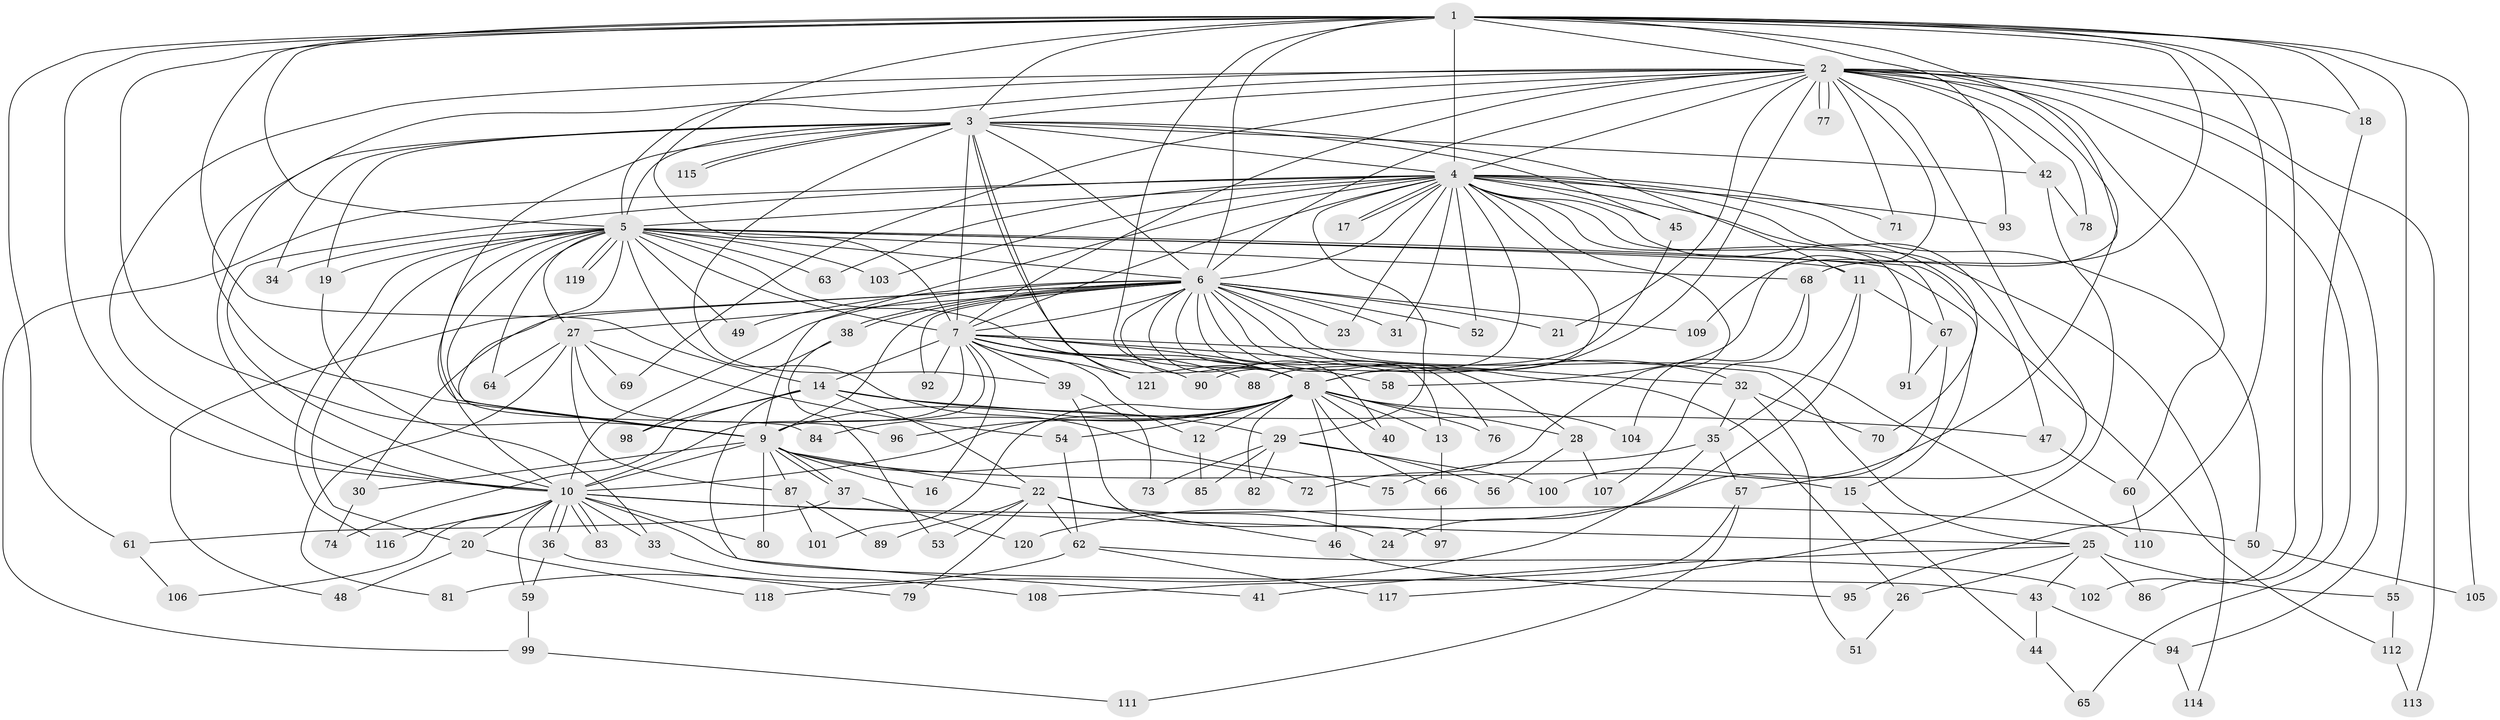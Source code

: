// Generated by graph-tools (version 1.1) at 2025/25/03/09/25 03:25:50]
// undirected, 121 vertices, 267 edges
graph export_dot {
graph [start="1"]
  node [color=gray90,style=filled];
  1;
  2;
  3;
  4;
  5;
  6;
  7;
  8;
  9;
  10;
  11;
  12;
  13;
  14;
  15;
  16;
  17;
  18;
  19;
  20;
  21;
  22;
  23;
  24;
  25;
  26;
  27;
  28;
  29;
  30;
  31;
  32;
  33;
  34;
  35;
  36;
  37;
  38;
  39;
  40;
  41;
  42;
  43;
  44;
  45;
  46;
  47;
  48;
  49;
  50;
  51;
  52;
  53;
  54;
  55;
  56;
  57;
  58;
  59;
  60;
  61;
  62;
  63;
  64;
  65;
  66;
  67;
  68;
  69;
  70;
  71;
  72;
  73;
  74;
  75;
  76;
  77;
  78;
  79;
  80;
  81;
  82;
  83;
  84;
  85;
  86;
  87;
  88;
  89;
  90;
  91;
  92;
  93;
  94;
  95;
  96;
  97;
  98;
  99;
  100;
  101;
  102;
  103;
  104;
  105;
  106;
  107;
  108;
  109;
  110;
  111;
  112;
  113;
  114;
  115;
  116;
  117;
  118;
  119;
  120;
  121;
  1 -- 2;
  1 -- 3;
  1 -- 4;
  1 -- 5;
  1 -- 6;
  1 -- 7;
  1 -- 8;
  1 -- 9;
  1 -- 10;
  1 -- 14;
  1 -- 18;
  1 -- 55;
  1 -- 61;
  1 -- 68;
  1 -- 93;
  1 -- 95;
  1 -- 102;
  1 -- 105;
  1 -- 109;
  2 -- 3;
  2 -- 4;
  2 -- 5;
  2 -- 6;
  2 -- 7;
  2 -- 8;
  2 -- 9;
  2 -- 10;
  2 -- 18;
  2 -- 21;
  2 -- 42;
  2 -- 57;
  2 -- 58;
  2 -- 60;
  2 -- 65;
  2 -- 69;
  2 -- 71;
  2 -- 77;
  2 -- 77;
  2 -- 78;
  2 -- 94;
  2 -- 100;
  2 -- 113;
  3 -- 4;
  3 -- 5;
  3 -- 6;
  3 -- 7;
  3 -- 8;
  3 -- 9;
  3 -- 10;
  3 -- 11;
  3 -- 19;
  3 -- 34;
  3 -- 39;
  3 -- 42;
  3 -- 45;
  3 -- 115;
  3 -- 115;
  3 -- 121;
  4 -- 5;
  4 -- 6;
  4 -- 7;
  4 -- 8;
  4 -- 9;
  4 -- 10;
  4 -- 17;
  4 -- 17;
  4 -- 23;
  4 -- 29;
  4 -- 31;
  4 -- 45;
  4 -- 47;
  4 -- 50;
  4 -- 52;
  4 -- 63;
  4 -- 67;
  4 -- 70;
  4 -- 71;
  4 -- 72;
  4 -- 90;
  4 -- 91;
  4 -- 93;
  4 -- 99;
  4 -- 103;
  4 -- 114;
  5 -- 6;
  5 -- 7;
  5 -- 8;
  5 -- 9;
  5 -- 10;
  5 -- 11;
  5 -- 15;
  5 -- 19;
  5 -- 20;
  5 -- 27;
  5 -- 34;
  5 -- 49;
  5 -- 63;
  5 -- 64;
  5 -- 68;
  5 -- 75;
  5 -- 84;
  5 -- 103;
  5 -- 112;
  5 -- 116;
  5 -- 119;
  5 -- 119;
  6 -- 7;
  6 -- 8;
  6 -- 9;
  6 -- 10;
  6 -- 13;
  6 -- 21;
  6 -- 23;
  6 -- 26;
  6 -- 27;
  6 -- 28;
  6 -- 30;
  6 -- 31;
  6 -- 32;
  6 -- 38;
  6 -- 38;
  6 -- 40;
  6 -- 48;
  6 -- 49;
  6 -- 52;
  6 -- 76;
  6 -- 92;
  6 -- 109;
  6 -- 110;
  7 -- 8;
  7 -- 9;
  7 -- 10;
  7 -- 12;
  7 -- 14;
  7 -- 16;
  7 -- 25;
  7 -- 32;
  7 -- 39;
  7 -- 58;
  7 -- 88;
  7 -- 90;
  7 -- 92;
  7 -- 121;
  8 -- 9;
  8 -- 10;
  8 -- 12;
  8 -- 13;
  8 -- 28;
  8 -- 40;
  8 -- 46;
  8 -- 54;
  8 -- 66;
  8 -- 76;
  8 -- 82;
  8 -- 84;
  8 -- 96;
  8 -- 101;
  8 -- 104;
  9 -- 10;
  9 -- 15;
  9 -- 16;
  9 -- 22;
  9 -- 30;
  9 -- 37;
  9 -- 37;
  9 -- 72;
  9 -- 80;
  9 -- 87;
  10 -- 20;
  10 -- 25;
  10 -- 33;
  10 -- 36;
  10 -- 36;
  10 -- 43;
  10 -- 50;
  10 -- 59;
  10 -- 80;
  10 -- 83;
  10 -- 83;
  10 -- 106;
  10 -- 116;
  11 -- 24;
  11 -- 35;
  11 -- 67;
  12 -- 85;
  13 -- 66;
  14 -- 22;
  14 -- 29;
  14 -- 41;
  14 -- 47;
  14 -- 74;
  14 -- 98;
  15 -- 44;
  18 -- 86;
  19 -- 33;
  20 -- 48;
  20 -- 118;
  22 -- 24;
  22 -- 46;
  22 -- 53;
  22 -- 62;
  22 -- 79;
  22 -- 89;
  25 -- 26;
  25 -- 41;
  25 -- 43;
  25 -- 55;
  25 -- 86;
  26 -- 51;
  27 -- 54;
  27 -- 64;
  27 -- 69;
  27 -- 81;
  27 -- 87;
  27 -- 96;
  28 -- 56;
  28 -- 107;
  29 -- 56;
  29 -- 73;
  29 -- 82;
  29 -- 85;
  29 -- 100;
  30 -- 74;
  32 -- 35;
  32 -- 51;
  32 -- 70;
  33 -- 108;
  35 -- 57;
  35 -- 75;
  35 -- 118;
  36 -- 59;
  36 -- 79;
  37 -- 61;
  37 -- 120;
  38 -- 53;
  38 -- 98;
  39 -- 73;
  39 -- 97;
  42 -- 78;
  42 -- 117;
  43 -- 44;
  43 -- 94;
  44 -- 65;
  45 -- 88;
  46 -- 95;
  47 -- 60;
  50 -- 105;
  54 -- 62;
  55 -- 112;
  57 -- 108;
  57 -- 111;
  59 -- 99;
  60 -- 110;
  61 -- 106;
  62 -- 81;
  62 -- 102;
  62 -- 117;
  66 -- 97;
  67 -- 91;
  67 -- 120;
  68 -- 104;
  68 -- 107;
  87 -- 89;
  87 -- 101;
  94 -- 114;
  99 -- 111;
  112 -- 113;
}
